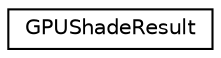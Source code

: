 digraph G
{
  edge [fontname="Helvetica",fontsize="10",labelfontname="Helvetica",labelfontsize="10"];
  node [fontname="Helvetica",fontsize="10",shape=record];
  rankdir=LR;
  Node1 [label="GPUShadeResult",height=0.2,width=0.4,color="black", fillcolor="white", style="filled",URL="$d7/d28/structGPUShadeResult.html"];
}
